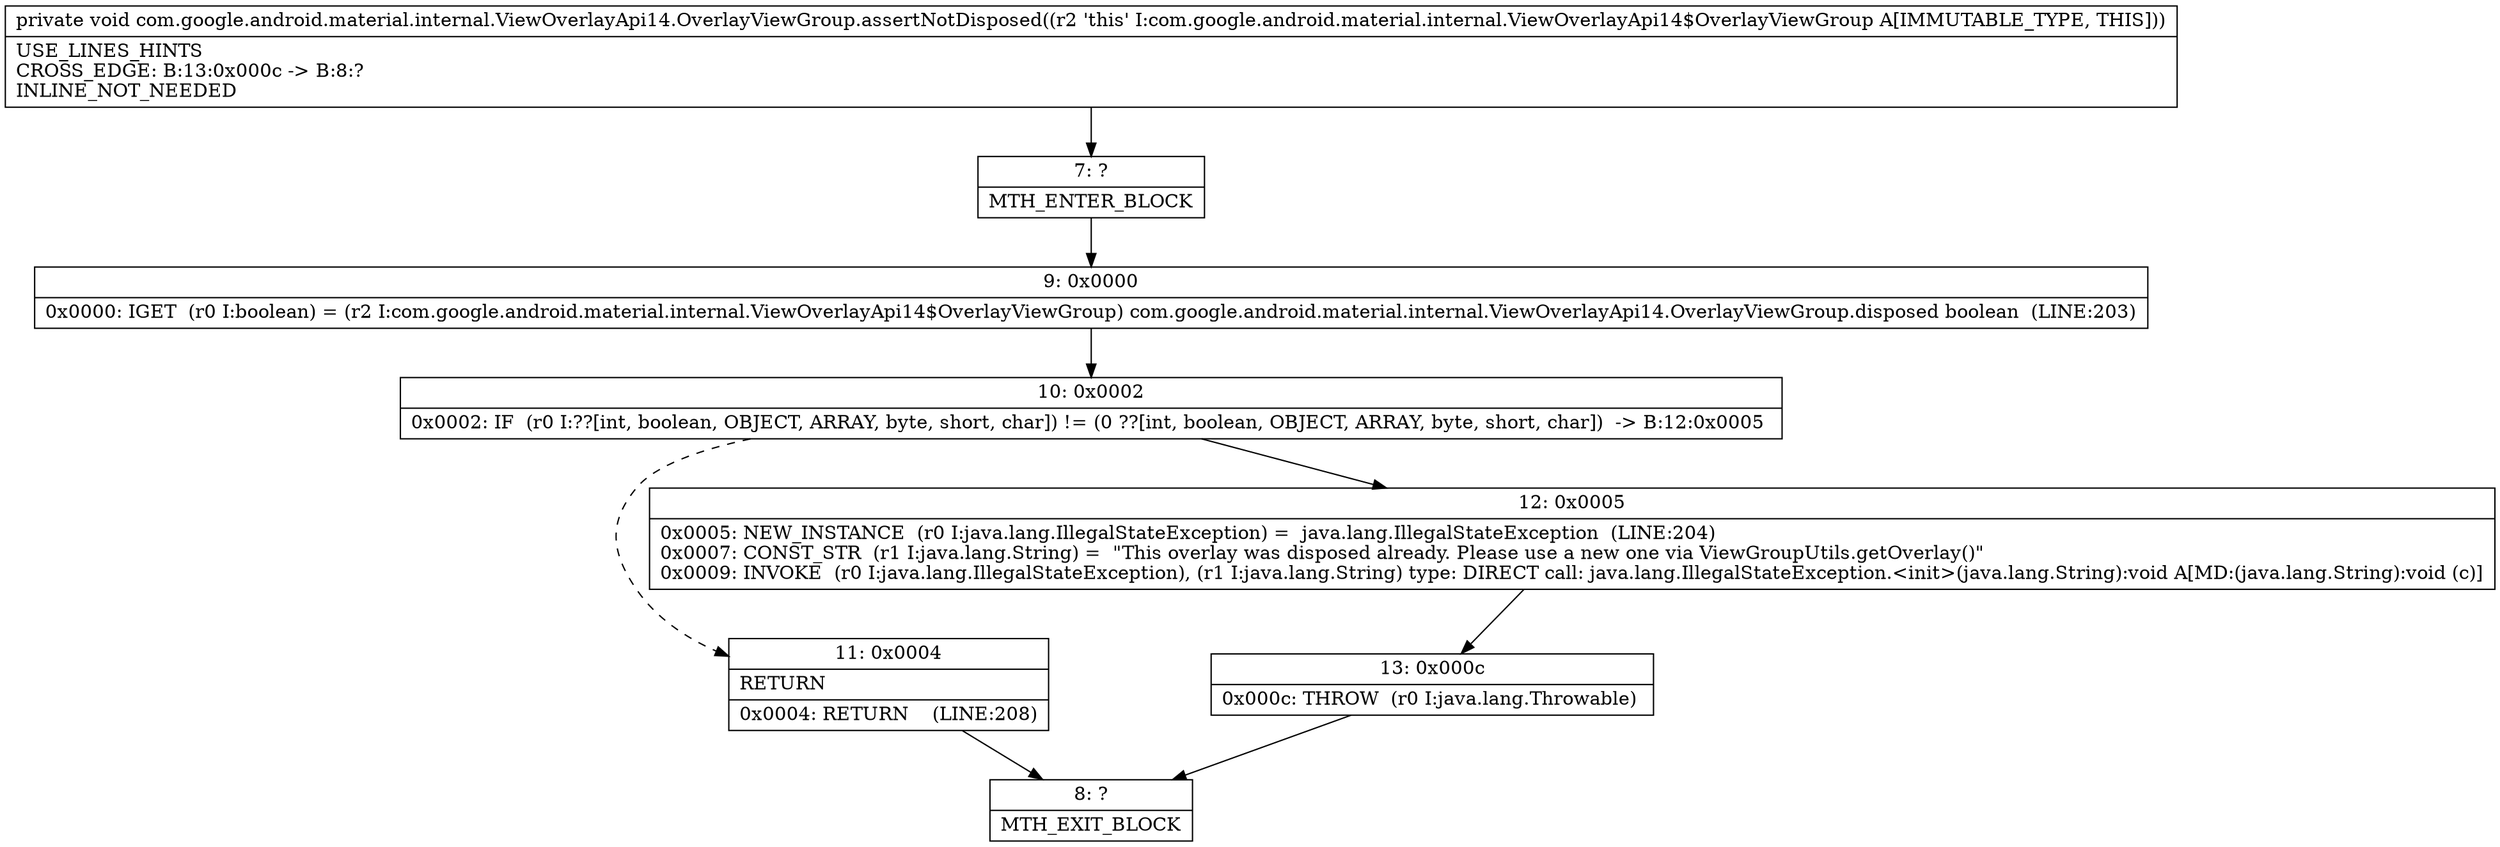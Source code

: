 digraph "CFG forcom.google.android.material.internal.ViewOverlayApi14.OverlayViewGroup.assertNotDisposed()V" {
Node_7 [shape=record,label="{7\:\ ?|MTH_ENTER_BLOCK\l}"];
Node_9 [shape=record,label="{9\:\ 0x0000|0x0000: IGET  (r0 I:boolean) = (r2 I:com.google.android.material.internal.ViewOverlayApi14$OverlayViewGroup) com.google.android.material.internal.ViewOverlayApi14.OverlayViewGroup.disposed boolean  (LINE:203)\l}"];
Node_10 [shape=record,label="{10\:\ 0x0002|0x0002: IF  (r0 I:??[int, boolean, OBJECT, ARRAY, byte, short, char]) != (0 ??[int, boolean, OBJECT, ARRAY, byte, short, char])  \-\> B:12:0x0005 \l}"];
Node_11 [shape=record,label="{11\:\ 0x0004|RETURN\l|0x0004: RETURN    (LINE:208)\l}"];
Node_8 [shape=record,label="{8\:\ ?|MTH_EXIT_BLOCK\l}"];
Node_12 [shape=record,label="{12\:\ 0x0005|0x0005: NEW_INSTANCE  (r0 I:java.lang.IllegalStateException) =  java.lang.IllegalStateException  (LINE:204)\l0x0007: CONST_STR  (r1 I:java.lang.String) =  \"This overlay was disposed already. Please use a new one via ViewGroupUtils.getOverlay()\" \l0x0009: INVOKE  (r0 I:java.lang.IllegalStateException), (r1 I:java.lang.String) type: DIRECT call: java.lang.IllegalStateException.\<init\>(java.lang.String):void A[MD:(java.lang.String):void (c)]\l}"];
Node_13 [shape=record,label="{13\:\ 0x000c|0x000c: THROW  (r0 I:java.lang.Throwable) \l}"];
MethodNode[shape=record,label="{private void com.google.android.material.internal.ViewOverlayApi14.OverlayViewGroup.assertNotDisposed((r2 'this' I:com.google.android.material.internal.ViewOverlayApi14$OverlayViewGroup A[IMMUTABLE_TYPE, THIS]))  | USE_LINES_HINTS\lCROSS_EDGE: B:13:0x000c \-\> B:8:?\lINLINE_NOT_NEEDED\l}"];
MethodNode -> Node_7;Node_7 -> Node_9;
Node_9 -> Node_10;
Node_10 -> Node_11[style=dashed];
Node_10 -> Node_12;
Node_11 -> Node_8;
Node_12 -> Node_13;
Node_13 -> Node_8;
}

